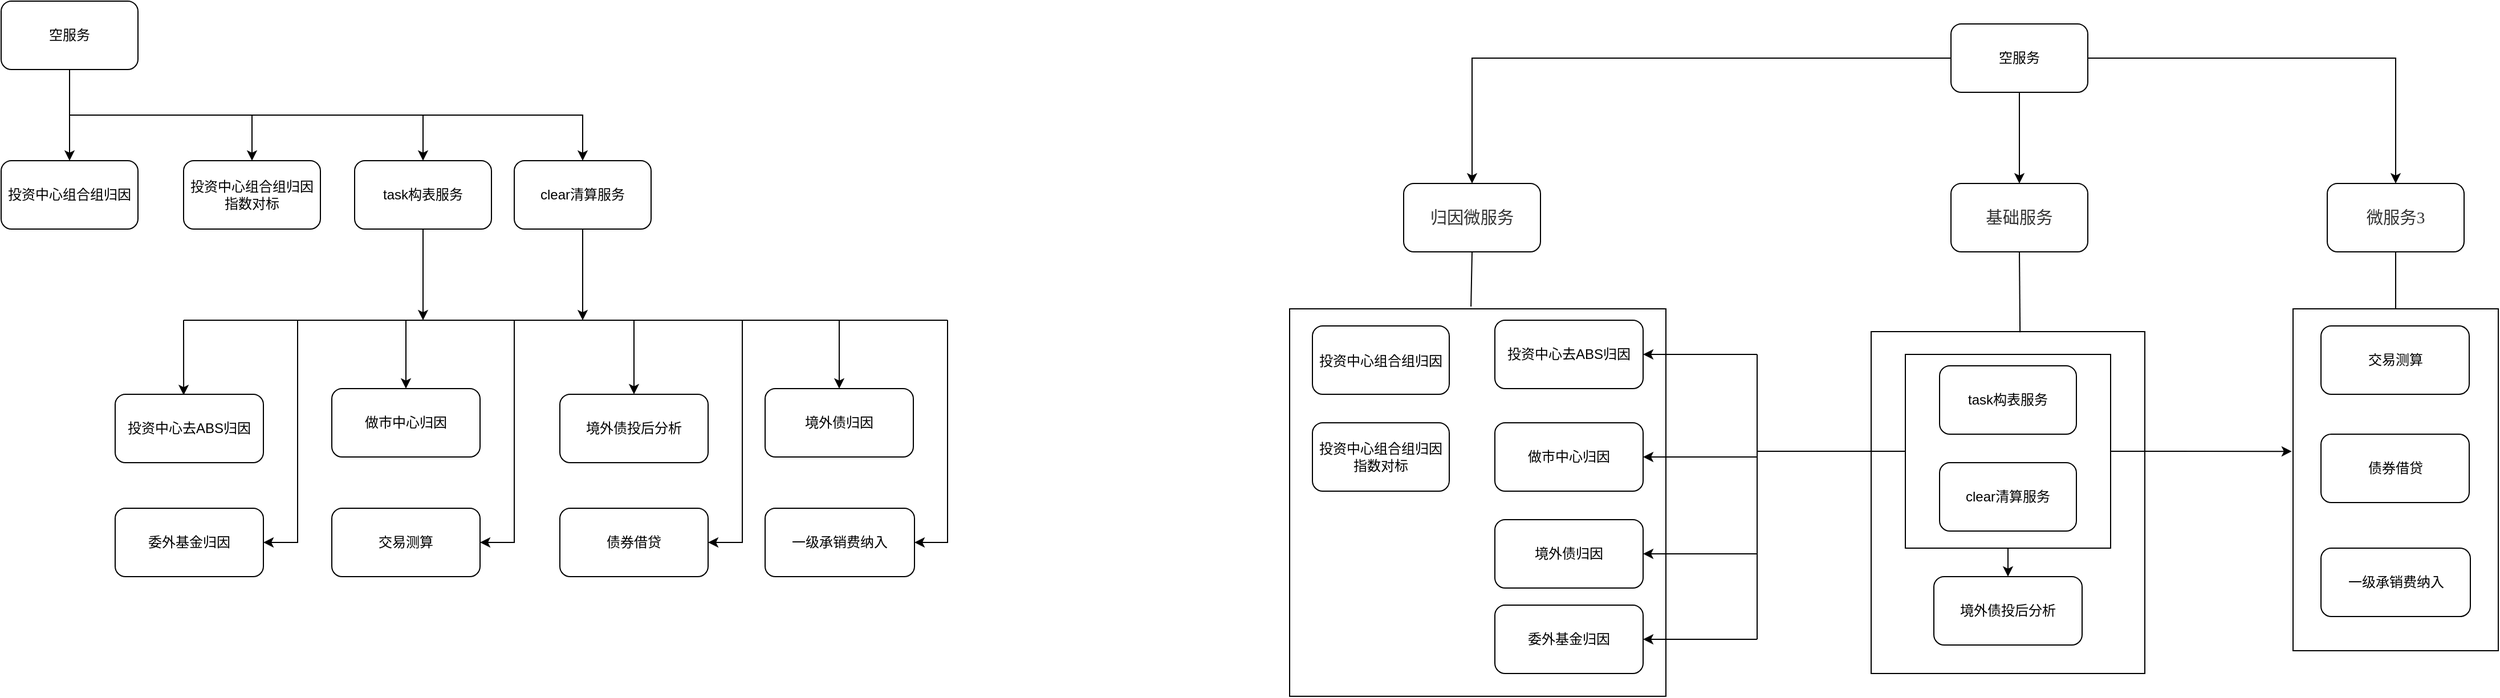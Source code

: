 <mxfile version="24.0.4" type="github">
  <diagram id="C5RBs43oDa-KdzZeNtuy" name="Page-1">
    <mxGraphModel dx="1687" dy="904" grid="1" gridSize="10" guides="1" tooltips="1" connect="1" arrows="1" fold="1" page="1" pageScale="1" pageWidth="827" pageHeight="1169" math="0" shadow="0">
      <root>
        <mxCell id="WIyWlLk6GJQsqaUBKTNV-0" />
        <mxCell id="WIyWlLk6GJQsqaUBKTNV-1" parent="WIyWlLk6GJQsqaUBKTNV-0" />
        <mxCell id="8sShFJXzrjoNy3E7Pt8Y-33" value="" style="rounded=0;whiteSpace=wrap;html=1;" vertex="1" parent="WIyWlLk6GJQsqaUBKTNV-1">
          <mxGeometry x="2130" y="370" width="180" height="300" as="geometry" />
        </mxCell>
        <mxCell id="8sShFJXzrjoNy3E7Pt8Y-23" value="" style="rounded=0;whiteSpace=wrap;html=1;" vertex="1" parent="WIyWlLk6GJQsqaUBKTNV-1">
          <mxGeometry x="1250" y="370" width="330" height="340" as="geometry" />
        </mxCell>
        <mxCell id="Ze-kHZp131ULDvI9QgIo-12" value="" style="edgeStyle=orthogonalEdgeStyle;rounded=0;orthogonalLoop=1;jettySize=auto;html=1;" parent="WIyWlLk6GJQsqaUBKTNV-1" source="Ze-kHZp131ULDvI9QgIo-10" target="Ze-kHZp131ULDvI9QgIo-11" edge="1">
          <mxGeometry relative="1" as="geometry" />
        </mxCell>
        <mxCell id="Ze-kHZp131ULDvI9QgIo-14" value="" style="edgeStyle=orthogonalEdgeStyle;rounded=0;orthogonalLoop=1;jettySize=auto;html=1;" parent="WIyWlLk6GJQsqaUBKTNV-1" source="Ze-kHZp131ULDvI9QgIo-10" target="Ze-kHZp131ULDvI9QgIo-13" edge="1">
          <mxGeometry relative="1" as="geometry">
            <Array as="points">
              <mxPoint x="180" y="200" />
              <mxPoint x="340" y="200" />
            </Array>
          </mxGeometry>
        </mxCell>
        <mxCell id="Ze-kHZp131ULDvI9QgIo-16" value="" style="edgeStyle=orthogonalEdgeStyle;rounded=0;orthogonalLoop=1;jettySize=auto;html=1;" parent="WIyWlLk6GJQsqaUBKTNV-1" source="Ze-kHZp131ULDvI9QgIo-10" target="Ze-kHZp131ULDvI9QgIo-15" edge="1">
          <mxGeometry relative="1" as="geometry">
            <Array as="points">
              <mxPoint x="180" y="200" />
              <mxPoint x="490" y="200" />
            </Array>
          </mxGeometry>
        </mxCell>
        <mxCell id="Ze-kHZp131ULDvI9QgIo-18" value="" style="edgeStyle=orthogonalEdgeStyle;rounded=0;orthogonalLoop=1;jettySize=auto;html=1;" parent="WIyWlLk6GJQsqaUBKTNV-1" source="Ze-kHZp131ULDvI9QgIo-10" target="Ze-kHZp131ULDvI9QgIo-17" edge="1">
          <mxGeometry relative="1" as="geometry">
            <Array as="points">
              <mxPoint x="180" y="200" />
              <mxPoint x="630" y="200" />
            </Array>
          </mxGeometry>
        </mxCell>
        <mxCell id="Ze-kHZp131ULDvI9QgIo-10" value="空服务" style="rounded=1;whiteSpace=wrap;html=1;" parent="WIyWlLk6GJQsqaUBKTNV-1" vertex="1">
          <mxGeometry x="120" y="100" width="120" height="60" as="geometry" />
        </mxCell>
        <mxCell id="Ze-kHZp131ULDvI9QgIo-11" value="投资中心组合组归因" style="rounded=1;whiteSpace=wrap;html=1;" parent="WIyWlLk6GJQsqaUBKTNV-1" vertex="1">
          <mxGeometry x="120" y="240" width="120" height="60" as="geometry" />
        </mxCell>
        <mxCell id="Ze-kHZp131ULDvI9QgIo-13" value="投资中心组合组归因指数对标" style="rounded=1;whiteSpace=wrap;html=1;" parent="WIyWlLk6GJQsqaUBKTNV-1" vertex="1">
          <mxGeometry x="280" y="240" width="120" height="60" as="geometry" />
        </mxCell>
        <mxCell id="Ze-kHZp131ULDvI9QgIo-44" style="edgeStyle=orthogonalEdgeStyle;rounded=0;orthogonalLoop=1;jettySize=auto;html=1;exitX=0.5;exitY=1;exitDx=0;exitDy=0;" parent="WIyWlLk6GJQsqaUBKTNV-1" source="Ze-kHZp131ULDvI9QgIo-15" edge="1">
          <mxGeometry relative="1" as="geometry">
            <mxPoint x="490" y="380" as="targetPoint" />
          </mxGeometry>
        </mxCell>
        <mxCell id="Ze-kHZp131ULDvI9QgIo-15" value="task构表服务" style="rounded=1;whiteSpace=wrap;html=1;" parent="WIyWlLk6GJQsqaUBKTNV-1" vertex="1">
          <mxGeometry x="430" y="240" width="120" height="60" as="geometry" />
        </mxCell>
        <mxCell id="Ze-kHZp131ULDvI9QgIo-45" style="edgeStyle=orthogonalEdgeStyle;rounded=0;orthogonalLoop=1;jettySize=auto;html=1;exitX=0.5;exitY=1;exitDx=0;exitDy=0;" parent="WIyWlLk6GJQsqaUBKTNV-1" source="Ze-kHZp131ULDvI9QgIo-17" edge="1">
          <mxGeometry relative="1" as="geometry">
            <mxPoint x="630" y="380" as="targetPoint" />
          </mxGeometry>
        </mxCell>
        <mxCell id="Ze-kHZp131ULDvI9QgIo-17" value="clear清算服务" style="whiteSpace=wrap;html=1;rounded=1;" parent="WIyWlLk6GJQsqaUBKTNV-1" vertex="1">
          <mxGeometry x="570" y="240" width="120" height="60" as="geometry" />
        </mxCell>
        <mxCell id="Ze-kHZp131ULDvI9QgIo-19" value="境外债投后分析" style="rounded=1;whiteSpace=wrap;html=1;" parent="WIyWlLk6GJQsqaUBKTNV-1" vertex="1">
          <mxGeometry x="610" y="445" width="130" height="60" as="geometry" />
        </mxCell>
        <mxCell id="Ze-kHZp131ULDvI9QgIo-24" value="做市中心归因" style="rounded=1;whiteSpace=wrap;html=1;" parent="WIyWlLk6GJQsqaUBKTNV-1" vertex="1">
          <mxGeometry x="410" y="440" width="130" height="60" as="geometry" />
        </mxCell>
        <mxCell id="Ze-kHZp131ULDvI9QgIo-25" value="投资中心去ABS归因" style="rounded=1;whiteSpace=wrap;html=1;" parent="WIyWlLk6GJQsqaUBKTNV-1" vertex="1">
          <mxGeometry x="220" y="445" width="130" height="60" as="geometry" />
        </mxCell>
        <mxCell id="Ze-kHZp131ULDvI9QgIo-26" value="境外债归因" style="rounded=1;whiteSpace=wrap;html=1;" parent="WIyWlLk6GJQsqaUBKTNV-1" vertex="1">
          <mxGeometry x="790" y="440" width="130" height="60" as="geometry" />
        </mxCell>
        <mxCell id="Ze-kHZp131ULDvI9QgIo-27" value="委外基金归因" style="rounded=1;whiteSpace=wrap;html=1;" parent="WIyWlLk6GJQsqaUBKTNV-1" vertex="1">
          <mxGeometry x="220" y="545" width="130" height="60" as="geometry" />
        </mxCell>
        <mxCell id="Ze-kHZp131ULDvI9QgIo-28" value="交易测算" style="rounded=1;whiteSpace=wrap;html=1;" parent="WIyWlLk6GJQsqaUBKTNV-1" vertex="1">
          <mxGeometry x="410" y="545" width="130" height="60" as="geometry" />
        </mxCell>
        <mxCell id="Ze-kHZp131ULDvI9QgIo-29" value="债券借贷" style="rounded=1;whiteSpace=wrap;html=1;" parent="WIyWlLk6GJQsqaUBKTNV-1" vertex="1">
          <mxGeometry x="610" y="545" width="130" height="60" as="geometry" />
        </mxCell>
        <mxCell id="Ze-kHZp131ULDvI9QgIo-30" value="一级承销费纳入" style="rounded=1;whiteSpace=wrap;html=1;" parent="WIyWlLk6GJQsqaUBKTNV-1" vertex="1">
          <mxGeometry x="790" y="545" width="131" height="60" as="geometry" />
        </mxCell>
        <mxCell id="Ze-kHZp131ULDvI9QgIo-46" value="" style="endArrow=none;html=1;rounded=0;edgeStyle=orthogonalEdgeStyle;" parent="WIyWlLk6GJQsqaUBKTNV-1" edge="1">
          <mxGeometry width="50" height="50" relative="1" as="geometry">
            <mxPoint x="280" y="380" as="sourcePoint" />
            <mxPoint x="950" y="380" as="targetPoint" />
          </mxGeometry>
        </mxCell>
        <mxCell id="Ze-kHZp131ULDvI9QgIo-49" value="" style="endArrow=classic;html=1;rounded=0;entryX=0.462;entryY=0.012;entryDx=0;entryDy=0;entryPerimeter=0;" parent="WIyWlLk6GJQsqaUBKTNV-1" target="Ze-kHZp131ULDvI9QgIo-25" edge="1">
          <mxGeometry width="50" height="50" relative="1" as="geometry">
            <mxPoint x="280" y="380" as="sourcePoint" />
            <mxPoint x="510" y="330" as="targetPoint" />
          </mxGeometry>
        </mxCell>
        <mxCell id="Ze-kHZp131ULDvI9QgIo-50" value="" style="endArrow=classic;html=1;rounded=0;entryX=1;entryY=0.5;entryDx=0;entryDy=0;" parent="WIyWlLk6GJQsqaUBKTNV-1" target="Ze-kHZp131ULDvI9QgIo-27" edge="1">
          <mxGeometry width="50" height="50" relative="1" as="geometry">
            <mxPoint x="380" y="380" as="sourcePoint" />
            <mxPoint x="510" y="330" as="targetPoint" />
            <Array as="points">
              <mxPoint x="380" y="575" />
            </Array>
          </mxGeometry>
        </mxCell>
        <mxCell id="Ze-kHZp131ULDvI9QgIo-51" value="" style="endArrow=classic;html=1;rounded=0;" parent="WIyWlLk6GJQsqaUBKTNV-1" target="Ze-kHZp131ULDvI9QgIo-24" edge="1">
          <mxGeometry width="50" height="50" relative="1" as="geometry">
            <mxPoint x="475" y="380" as="sourcePoint" />
            <mxPoint x="510" y="330" as="targetPoint" />
          </mxGeometry>
        </mxCell>
        <mxCell id="Ze-kHZp131ULDvI9QgIo-52" value="" style="endArrow=classic;html=1;rounded=0;entryX=1;entryY=0.5;entryDx=0;entryDy=0;" parent="WIyWlLk6GJQsqaUBKTNV-1" target="Ze-kHZp131ULDvI9QgIo-28" edge="1">
          <mxGeometry width="50" height="50" relative="1" as="geometry">
            <mxPoint x="570" y="380" as="sourcePoint" />
            <mxPoint x="570" y="570" as="targetPoint" />
            <Array as="points">
              <mxPoint x="570" y="575" />
            </Array>
          </mxGeometry>
        </mxCell>
        <mxCell id="Ze-kHZp131ULDvI9QgIo-53" value="" style="endArrow=classic;html=1;rounded=0;entryX=0.5;entryY=0;entryDx=0;entryDy=0;" parent="WIyWlLk6GJQsqaUBKTNV-1" target="Ze-kHZp131ULDvI9QgIo-19" edge="1">
          <mxGeometry width="50" height="50" relative="1" as="geometry">
            <mxPoint x="675" y="380" as="sourcePoint" />
            <mxPoint x="590" y="350" as="targetPoint" />
          </mxGeometry>
        </mxCell>
        <mxCell id="Ze-kHZp131ULDvI9QgIo-54" value="" style="endArrow=classic;html=1;rounded=0;entryX=1;entryY=0.5;entryDx=0;entryDy=0;" parent="WIyWlLk6GJQsqaUBKTNV-1" target="Ze-kHZp131ULDvI9QgIo-29" edge="1">
          <mxGeometry width="50" height="50" relative="1" as="geometry">
            <mxPoint x="770" y="380" as="sourcePoint" />
            <mxPoint x="590" y="350" as="targetPoint" />
            <Array as="points">
              <mxPoint x="770" y="575" />
            </Array>
          </mxGeometry>
        </mxCell>
        <mxCell id="Ze-kHZp131ULDvI9QgIo-55" value="" style="endArrow=classic;html=1;rounded=0;entryX=0.5;entryY=0;entryDx=0;entryDy=0;" parent="WIyWlLk6GJQsqaUBKTNV-1" target="Ze-kHZp131ULDvI9QgIo-26" edge="1">
          <mxGeometry width="50" height="50" relative="1" as="geometry">
            <mxPoint x="855" y="380" as="sourcePoint" />
            <mxPoint x="590" y="350" as="targetPoint" />
          </mxGeometry>
        </mxCell>
        <mxCell id="Ze-kHZp131ULDvI9QgIo-56" value="" style="endArrow=classic;html=1;rounded=0;entryX=1;entryY=0.5;entryDx=0;entryDy=0;" parent="WIyWlLk6GJQsqaUBKTNV-1" target="Ze-kHZp131ULDvI9QgIo-30" edge="1">
          <mxGeometry width="50" height="50" relative="1" as="geometry">
            <mxPoint x="950" y="380" as="sourcePoint" />
            <mxPoint x="590" y="350" as="targetPoint" />
            <Array as="points">
              <mxPoint x="950" y="575" />
            </Array>
          </mxGeometry>
        </mxCell>
        <mxCell id="8sShFJXzrjoNy3E7Pt8Y-2" value="" style="edgeStyle=orthogonalEdgeStyle;rounded=0;orthogonalLoop=1;jettySize=auto;html=1;" edge="1" parent="WIyWlLk6GJQsqaUBKTNV-1" source="8sShFJXzrjoNy3E7Pt8Y-0" target="8sShFJXzrjoNy3E7Pt8Y-1">
          <mxGeometry relative="1" as="geometry" />
        </mxCell>
        <mxCell id="8sShFJXzrjoNy3E7Pt8Y-44" style="edgeStyle=orthogonalEdgeStyle;rounded=0;orthogonalLoop=1;jettySize=auto;html=1;exitX=1;exitY=0.5;exitDx=0;exitDy=0;entryX=0.5;entryY=0;entryDx=0;entryDy=0;" edge="1" parent="WIyWlLk6GJQsqaUBKTNV-1" source="8sShFJXzrjoNy3E7Pt8Y-0" target="8sShFJXzrjoNy3E7Pt8Y-16">
          <mxGeometry relative="1" as="geometry" />
        </mxCell>
        <mxCell id="8sShFJXzrjoNy3E7Pt8Y-0" value="空服务" style="rounded=1;whiteSpace=wrap;html=1;" vertex="1" parent="WIyWlLk6GJQsqaUBKTNV-1">
          <mxGeometry x="1830" y="120" width="120" height="60" as="geometry" />
        </mxCell>
        <mxCell id="8sShFJXzrjoNy3E7Pt8Y-1" value="&lt;div style=&quot;font-size: medium; text-align: start;&quot; data-hash=&quot;3e45efe6a880c21dcbc873dc145f4ac9&quot; data-version=&quot;3.0.0&quot;&gt;&lt;/div&gt;&lt;div style=&quot;font-size: medium; text-align: start;&quot; class=&quot;document&quot;&gt;&lt;div class=&quot;section&quot;&gt;&lt;p style=&quot;margin: 3pt 0pt 3pt 16.8pt; font-family: 等线; font-size: 12pt; line-height: 20.8px; text-indent: -16.8pt;&quot; class=&quot;paragraph text-align-type-left&quot;&gt;&lt;span style=&quot;font-size: 11pt; color: rgb(51, 51, 51); letter-spacing: 0pt; vertical-align: baseline;&quot; data-font-family=&quot;default&quot;&gt;归因微服务&lt;/span&gt;&lt;/p&gt;&lt;/div&gt;&lt;/div&gt;" style="rounded=1;whiteSpace=wrap;html=1;" vertex="1" parent="WIyWlLk6GJQsqaUBKTNV-1">
          <mxGeometry x="1350" y="260" width="120" height="60" as="geometry" />
        </mxCell>
        <mxCell id="8sShFJXzrjoNy3E7Pt8Y-3" value="&lt;div style=&quot;font-size: medium; text-align: start;&quot; data-hash=&quot;3e45efe6a880c21dcbc873dc145f4ac9&quot; data-version=&quot;3.0.0&quot;&gt;&lt;/div&gt;&lt;div style=&quot;font-size: medium; text-align: start;&quot; class=&quot;document&quot;&gt;&lt;div class=&quot;section&quot;&gt;&lt;p style=&quot;margin: 3pt 0pt 3pt 16.8pt; font-family: 等线; font-size: 12pt; line-height: 20.8px; text-indent: -16.8pt;&quot; class=&quot;paragraph text-align-type-left&quot;&gt;&lt;span style=&quot;font-family: Helvetica; font-size: 12px; text-align: center; text-indent: 0px;&quot;&gt;投资中心组合组归因&lt;/span&gt;&lt;br&gt;&lt;/p&gt;&lt;/div&gt;&lt;/div&gt;" style="rounded=1;whiteSpace=wrap;html=1;" vertex="1" parent="WIyWlLk6GJQsqaUBKTNV-1">
          <mxGeometry x="1270" y="385" width="120" height="60" as="geometry" />
        </mxCell>
        <mxCell id="8sShFJXzrjoNy3E7Pt8Y-5" value="投资中心组合组归因指数对标" style="rounded=1;whiteSpace=wrap;html=1;" vertex="1" parent="WIyWlLk6GJQsqaUBKTNV-1">
          <mxGeometry x="1270" y="470" width="120" height="60" as="geometry" />
        </mxCell>
        <mxCell id="8sShFJXzrjoNy3E7Pt8Y-7" value="投资中心去ABS归因" style="rounded=1;whiteSpace=wrap;html=1;" vertex="1" parent="WIyWlLk6GJQsqaUBKTNV-1">
          <mxGeometry x="1430" y="380" width="130" height="60" as="geometry" />
        </mxCell>
        <mxCell id="8sShFJXzrjoNy3E7Pt8Y-11" value="做市中心归因" style="rounded=1;whiteSpace=wrap;html=1;" vertex="1" parent="WIyWlLk6GJQsqaUBKTNV-1">
          <mxGeometry x="1430" y="470" width="130" height="60" as="geometry" />
        </mxCell>
        <mxCell id="8sShFJXzrjoNy3E7Pt8Y-15" value="&lt;div style=&quot;font-size: medium; text-align: start;&quot; data-hash=&quot;3e45efe6a880c21dcbc873dc145f4ac9&quot; data-version=&quot;3.0.0&quot;&gt;&lt;/div&gt;&lt;div style=&quot;font-size: medium; text-align: start;&quot; class=&quot;document&quot;&gt;&lt;div class=&quot;section&quot;&gt;&lt;p style=&quot;margin: 3pt 0pt 3pt 16.8pt; font-family: 等线; font-size: 12pt; line-height: 20.8px; text-indent: -16.8pt;&quot; class=&quot;paragraph text-align-type-left&quot;&gt;&lt;span style=&quot;font-size: 11pt; color: rgb(51, 51, 51); letter-spacing: 0pt; vertical-align: baseline;&quot; data-font-family=&quot;default&quot;&gt;基础服务&lt;/span&gt;&lt;/p&gt;&lt;/div&gt;&lt;/div&gt;" style="rounded=1;whiteSpace=wrap;html=1;" vertex="1" parent="WIyWlLk6GJQsqaUBKTNV-1">
          <mxGeometry x="1830" y="260" width="120" height="60" as="geometry" />
        </mxCell>
        <mxCell id="8sShFJXzrjoNy3E7Pt8Y-16" value="&lt;div style=&quot;font-size: medium; text-align: start;&quot; data-hash=&quot;3e45efe6a880c21dcbc873dc145f4ac9&quot; data-version=&quot;3.0.0&quot;&gt;&lt;/div&gt;&lt;div style=&quot;text-align: start;&quot; class=&quot;document&quot;&gt;&lt;div style=&quot;&quot; class=&quot;section&quot;&gt;&lt;p style=&quot;margin: 3pt 0pt 3pt 16.8pt; font-family: 等线; line-height: 20.8px; text-indent: -16.8pt;&quot; class=&quot;paragraph text-align-type-left&quot;&gt;&lt;font color=&quot;#333333&quot;&gt;&lt;span style=&quot;font-size: 14.667px;&quot;&gt;微服务3&lt;/span&gt;&lt;/font&gt;&lt;/p&gt;&lt;/div&gt;&lt;/div&gt;" style="rounded=1;whiteSpace=wrap;html=1;" vertex="1" parent="WIyWlLk6GJQsqaUBKTNV-1">
          <mxGeometry x="2160" y="260" width="120" height="60" as="geometry" />
        </mxCell>
        <mxCell id="8sShFJXzrjoNy3E7Pt8Y-19" value="" style="rounded=0;whiteSpace=wrap;html=1;" vertex="1" parent="WIyWlLk6GJQsqaUBKTNV-1">
          <mxGeometry x="1760" y="390" width="240" height="300" as="geometry" />
        </mxCell>
        <mxCell id="8sShFJXzrjoNy3E7Pt8Y-24" value="" style="endArrow=none;html=1;rounded=0;" edge="1" parent="WIyWlLk6GJQsqaUBKTNV-1">
          <mxGeometry width="50" height="50" relative="1" as="geometry">
            <mxPoint x="1660" y="660" as="sourcePoint" />
            <mxPoint x="1660" y="410" as="targetPoint" />
          </mxGeometry>
        </mxCell>
        <mxCell id="8sShFJXzrjoNy3E7Pt8Y-25" value="" style="endArrow=none;html=1;rounded=0;entryX=0;entryY=0.5;entryDx=0;entryDy=0;" edge="1" parent="WIyWlLk6GJQsqaUBKTNV-1" target="8sShFJXzrjoNy3E7Pt8Y-35">
          <mxGeometry width="50" height="50" relative="1" as="geometry">
            <mxPoint x="1660" y="495" as="sourcePoint" />
            <mxPoint x="1630" y="380" as="targetPoint" />
          </mxGeometry>
        </mxCell>
        <mxCell id="8sShFJXzrjoNy3E7Pt8Y-26" value="" style="endArrow=classic;html=1;rounded=0;entryX=1;entryY=0.5;entryDx=0;entryDy=0;" edge="1" parent="WIyWlLk6GJQsqaUBKTNV-1" target="8sShFJXzrjoNy3E7Pt8Y-7">
          <mxGeometry width="50" height="50" relative="1" as="geometry">
            <mxPoint x="1660" y="410" as="sourcePoint" />
            <mxPoint x="1630" y="380" as="targetPoint" />
          </mxGeometry>
        </mxCell>
        <mxCell id="8sShFJXzrjoNy3E7Pt8Y-27" value="" style="endArrow=classic;html=1;rounded=0;entryX=1;entryY=0.5;entryDx=0;entryDy=0;" edge="1" parent="WIyWlLk6GJQsqaUBKTNV-1" target="8sShFJXzrjoNy3E7Pt8Y-11">
          <mxGeometry width="50" height="50" relative="1" as="geometry">
            <mxPoint x="1660" y="500" as="sourcePoint" />
            <mxPoint x="1630" y="480" as="targetPoint" />
          </mxGeometry>
        </mxCell>
        <mxCell id="8sShFJXzrjoNy3E7Pt8Y-28" value="交易测算" style="rounded=1;whiteSpace=wrap;html=1;" vertex="1" parent="WIyWlLk6GJQsqaUBKTNV-1">
          <mxGeometry x="2154.5" y="385" width="130" height="60" as="geometry" />
        </mxCell>
        <mxCell id="8sShFJXzrjoNy3E7Pt8Y-29" value="债券借贷" style="rounded=1;whiteSpace=wrap;html=1;" vertex="1" parent="WIyWlLk6GJQsqaUBKTNV-1">
          <mxGeometry x="2154.5" y="480" width="130" height="60" as="geometry" />
        </mxCell>
        <mxCell id="8sShFJXzrjoNy3E7Pt8Y-30" value="一级承销费纳入" style="rounded=1;whiteSpace=wrap;html=1;" vertex="1" parent="WIyWlLk6GJQsqaUBKTNV-1">
          <mxGeometry x="2154.5" y="580" width="131" height="60" as="geometry" />
        </mxCell>
        <mxCell id="8sShFJXzrjoNy3E7Pt8Y-35" value="" style="rounded=0;whiteSpace=wrap;html=1;" vertex="1" parent="WIyWlLk6GJQsqaUBKTNV-1">
          <mxGeometry x="1790" y="410" width="180" height="170" as="geometry" />
        </mxCell>
        <mxCell id="8sShFJXzrjoNy3E7Pt8Y-31" value="境外债归因" style="rounded=1;whiteSpace=wrap;html=1;" vertex="1" parent="WIyWlLk6GJQsqaUBKTNV-1">
          <mxGeometry x="1430" y="555" width="130" height="60" as="geometry" />
        </mxCell>
        <mxCell id="8sShFJXzrjoNy3E7Pt8Y-32" value="委外基金归因" style="rounded=1;whiteSpace=wrap;html=1;" vertex="1" parent="WIyWlLk6GJQsqaUBKTNV-1">
          <mxGeometry x="1430" y="630" width="130" height="60" as="geometry" />
        </mxCell>
        <mxCell id="8sShFJXzrjoNy3E7Pt8Y-34" value="境外债投后分析" style="rounded=1;whiteSpace=wrap;html=1;" vertex="1" parent="WIyWlLk6GJQsqaUBKTNV-1">
          <mxGeometry x="1815" y="605" width="130" height="60" as="geometry" />
        </mxCell>
        <mxCell id="8sShFJXzrjoNy3E7Pt8Y-17" value="task构表服务" style="rounded=1;whiteSpace=wrap;html=1;" vertex="1" parent="WIyWlLk6GJQsqaUBKTNV-1">
          <mxGeometry x="1820" y="420" width="120" height="60" as="geometry" />
        </mxCell>
        <mxCell id="8sShFJXzrjoNy3E7Pt8Y-18" value="clear清算服务" style="whiteSpace=wrap;html=1;rounded=1;" vertex="1" parent="WIyWlLk6GJQsqaUBKTNV-1">
          <mxGeometry x="1820" y="505" width="120" height="60" as="geometry" />
        </mxCell>
        <mxCell id="8sShFJXzrjoNy3E7Pt8Y-36" value="" style="endArrow=classic;html=1;rounded=0;entryX=1;entryY=0.5;entryDx=0;entryDy=0;" edge="1" parent="WIyWlLk6GJQsqaUBKTNV-1" target="8sShFJXzrjoNy3E7Pt8Y-31">
          <mxGeometry width="50" height="50" relative="1" as="geometry">
            <mxPoint x="1660" y="585" as="sourcePoint" />
            <mxPoint x="1800" y="600" as="targetPoint" />
          </mxGeometry>
        </mxCell>
        <mxCell id="8sShFJXzrjoNy3E7Pt8Y-37" value="" style="endArrow=classic;html=1;rounded=0;entryX=1;entryY=0.5;entryDx=0;entryDy=0;" edge="1" parent="WIyWlLk6GJQsqaUBKTNV-1" target="8sShFJXzrjoNy3E7Pt8Y-32">
          <mxGeometry width="50" height="50" relative="1" as="geometry">
            <mxPoint x="1660" y="660" as="sourcePoint" />
            <mxPoint x="1800" y="600" as="targetPoint" />
          </mxGeometry>
        </mxCell>
        <mxCell id="8sShFJXzrjoNy3E7Pt8Y-38" value="" style="endArrow=classic;html=1;rounded=0;entryX=-0.006;entryY=0.417;entryDx=0;entryDy=0;entryPerimeter=0;exitX=1;exitY=0.5;exitDx=0;exitDy=0;" edge="1" parent="WIyWlLk6GJQsqaUBKTNV-1" source="8sShFJXzrjoNy3E7Pt8Y-35" target="8sShFJXzrjoNy3E7Pt8Y-33">
          <mxGeometry width="50" height="50" relative="1" as="geometry">
            <mxPoint x="1800" y="610" as="sourcePoint" />
            <mxPoint x="1850" y="560" as="targetPoint" />
          </mxGeometry>
        </mxCell>
        <mxCell id="8sShFJXzrjoNy3E7Pt8Y-39" value="" style="endArrow=classic;html=1;rounded=0;entryX=0.5;entryY=0;entryDx=0;entryDy=0;exitX=0.5;exitY=1;exitDx=0;exitDy=0;" edge="1" parent="WIyWlLk6GJQsqaUBKTNV-1" source="8sShFJXzrjoNy3E7Pt8Y-35" target="8sShFJXzrjoNy3E7Pt8Y-34">
          <mxGeometry width="50" height="50" relative="1" as="geometry">
            <mxPoint x="1800" y="610" as="sourcePoint" />
            <mxPoint x="1850" y="560" as="targetPoint" />
          </mxGeometry>
        </mxCell>
        <mxCell id="8sShFJXzrjoNy3E7Pt8Y-40" value="" style="endArrow=none;html=1;rounded=0;exitX=0.5;exitY=1;exitDx=0;exitDy=0;entryX=0.482;entryY=-0.006;entryDx=0;entryDy=0;entryPerimeter=0;" edge="1" parent="WIyWlLk6GJQsqaUBKTNV-1" source="8sShFJXzrjoNy3E7Pt8Y-1" target="8sShFJXzrjoNy3E7Pt8Y-23">
          <mxGeometry width="50" height="50" relative="1" as="geometry">
            <mxPoint x="1800" y="610" as="sourcePoint" />
            <mxPoint x="1850" y="560" as="targetPoint" />
          </mxGeometry>
        </mxCell>
        <mxCell id="8sShFJXzrjoNy3E7Pt8Y-41" value="" style="endArrow=none;html=1;rounded=0;exitX=0.5;exitY=1;exitDx=0;exitDy=0;entryX=0.544;entryY=0.002;entryDx=0;entryDy=0;entryPerimeter=0;" edge="1" parent="WIyWlLk6GJQsqaUBKTNV-1" source="8sShFJXzrjoNy3E7Pt8Y-15" target="8sShFJXzrjoNy3E7Pt8Y-19">
          <mxGeometry width="50" height="50" relative="1" as="geometry">
            <mxPoint x="1800" y="510" as="sourcePoint" />
            <mxPoint x="1850" y="460" as="targetPoint" />
          </mxGeometry>
        </mxCell>
        <mxCell id="8sShFJXzrjoNy3E7Pt8Y-42" value="" style="endArrow=none;html=1;rounded=0;exitX=0.5;exitY=0;exitDx=0;exitDy=0;entryX=0.5;entryY=1;entryDx=0;entryDy=0;" edge="1" parent="WIyWlLk6GJQsqaUBKTNV-1" source="8sShFJXzrjoNy3E7Pt8Y-33" target="8sShFJXzrjoNy3E7Pt8Y-16">
          <mxGeometry width="50" height="50" relative="1" as="geometry">
            <mxPoint x="1800" y="510" as="sourcePoint" />
            <mxPoint x="1850" y="460" as="targetPoint" />
          </mxGeometry>
        </mxCell>
        <mxCell id="8sShFJXzrjoNy3E7Pt8Y-43" value="" style="endArrow=classic;html=1;rounded=0;exitX=0.5;exitY=1;exitDx=0;exitDy=0;entryX=0.5;entryY=0;entryDx=0;entryDy=0;" edge="1" parent="WIyWlLk6GJQsqaUBKTNV-1" source="8sShFJXzrjoNy3E7Pt8Y-0" target="8sShFJXzrjoNy3E7Pt8Y-15">
          <mxGeometry width="50" height="50" relative="1" as="geometry">
            <mxPoint x="1640" y="580" as="sourcePoint" />
            <mxPoint x="1690" y="530" as="targetPoint" />
          </mxGeometry>
        </mxCell>
      </root>
    </mxGraphModel>
  </diagram>
</mxfile>
